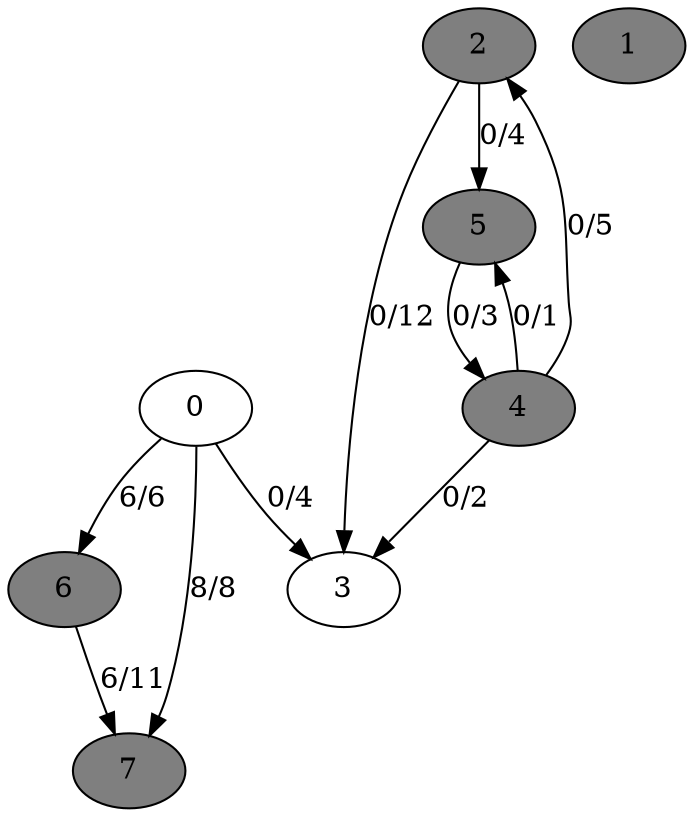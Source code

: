 digraph G {
	0[style=filled fillcolor=grey100];
	0->3[label ="0/4"] ;
	0->6[label ="6/6"] ;
	0->7[label ="8/8"] ;
	1[style=filled fillcolor=grey50];
	2[style=filled fillcolor=grey50];
	2->3[label ="0/12"] ;
	2->5[label ="0/4"] ;
	3[style=filled fillcolor=grey100];
	4[style=filled fillcolor=grey50];
	4->2[label ="0/5"] ;
	4->3[label ="0/2"] ;
	4->5[label ="0/1"] ;
	5[style=filled fillcolor=grey50];
	5->4[label ="0/3"] ;
	6[style=filled fillcolor=grey50];
	6->7[label ="6/11"] ;
	7[style=filled fillcolor=grey50];
}
